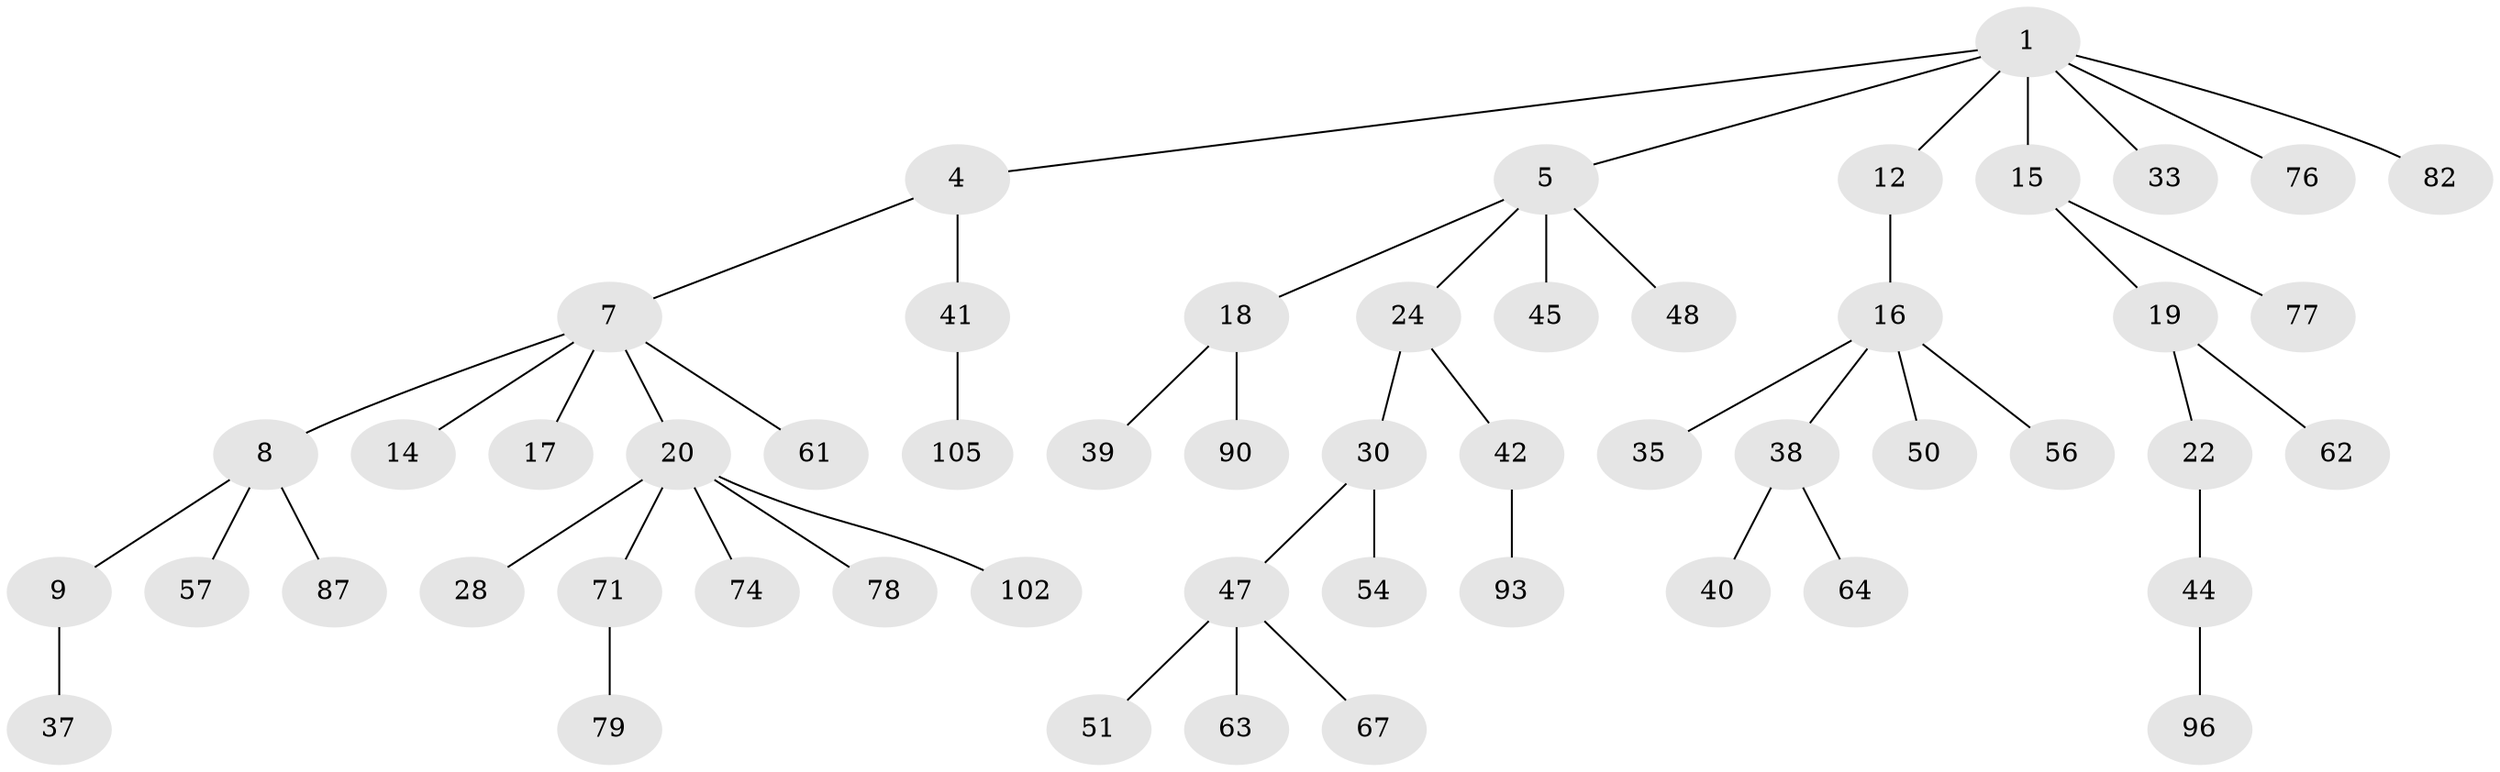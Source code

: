 // original degree distribution, {3: 0.09345794392523364, 5: 0.06542056074766354, 2: 0.308411214953271, 6: 0.028037383177570093, 4: 0.028037383177570093, 1: 0.4766355140186916}
// Generated by graph-tools (version 1.1) at 2025/15/03/09/25 04:15:27]
// undirected, 53 vertices, 52 edges
graph export_dot {
graph [start="1"]
  node [color=gray90,style=filled];
  1 [super="+2+3"];
  4 [super="+101+106+11+6+80"];
  5 [super="+10+43+23"];
  7 [super="+26"];
  8 [super="+13+25"];
  9;
  12 [super="+72+36+46"];
  14 [super="+21"];
  15;
  16;
  17;
  18;
  19;
  20 [super="+52+49"];
  22 [super="+31"];
  24 [super="+103+27"];
  28;
  30 [super="+58+34"];
  33;
  35;
  37;
  38;
  39;
  40;
  41;
  42;
  44 [super="+69"];
  45;
  47;
  48;
  50 [super="+83"];
  51;
  54 [super="+60"];
  56;
  57 [super="+70"];
  61 [super="+107"];
  62 [super="+86"];
  63 [super="+66"];
  64 [super="+104"];
  67 [super="+81"];
  71;
  74;
  76;
  77;
  78;
  79;
  82;
  87;
  90;
  93;
  96 [super="+98"];
  102;
  105;
  1 -- 33;
  1 -- 4;
  1 -- 5;
  1 -- 12;
  1 -- 15;
  1 -- 82;
  1 -- 76;
  4 -- 41;
  4 -- 7;
  5 -- 18;
  5 -- 24;
  5 -- 48;
  5 -- 45;
  7 -- 8;
  7 -- 14;
  7 -- 17;
  7 -- 20;
  7 -- 61;
  8 -- 9;
  8 -- 57;
  8 -- 87;
  9 -- 37;
  12 -- 16;
  15 -- 19;
  15 -- 77;
  16 -- 35;
  16 -- 38;
  16 -- 50;
  16 -- 56;
  18 -- 39;
  18 -- 90;
  19 -- 22;
  19 -- 62;
  20 -- 28;
  20 -- 102;
  20 -- 71;
  20 -- 74;
  20 -- 78;
  22 -- 44;
  24 -- 30;
  24 -- 42;
  30 -- 47;
  30 -- 54;
  38 -- 40;
  38 -- 64;
  41 -- 105;
  42 -- 93;
  44 -- 96;
  47 -- 51;
  47 -- 63;
  47 -- 67;
  71 -- 79;
}
